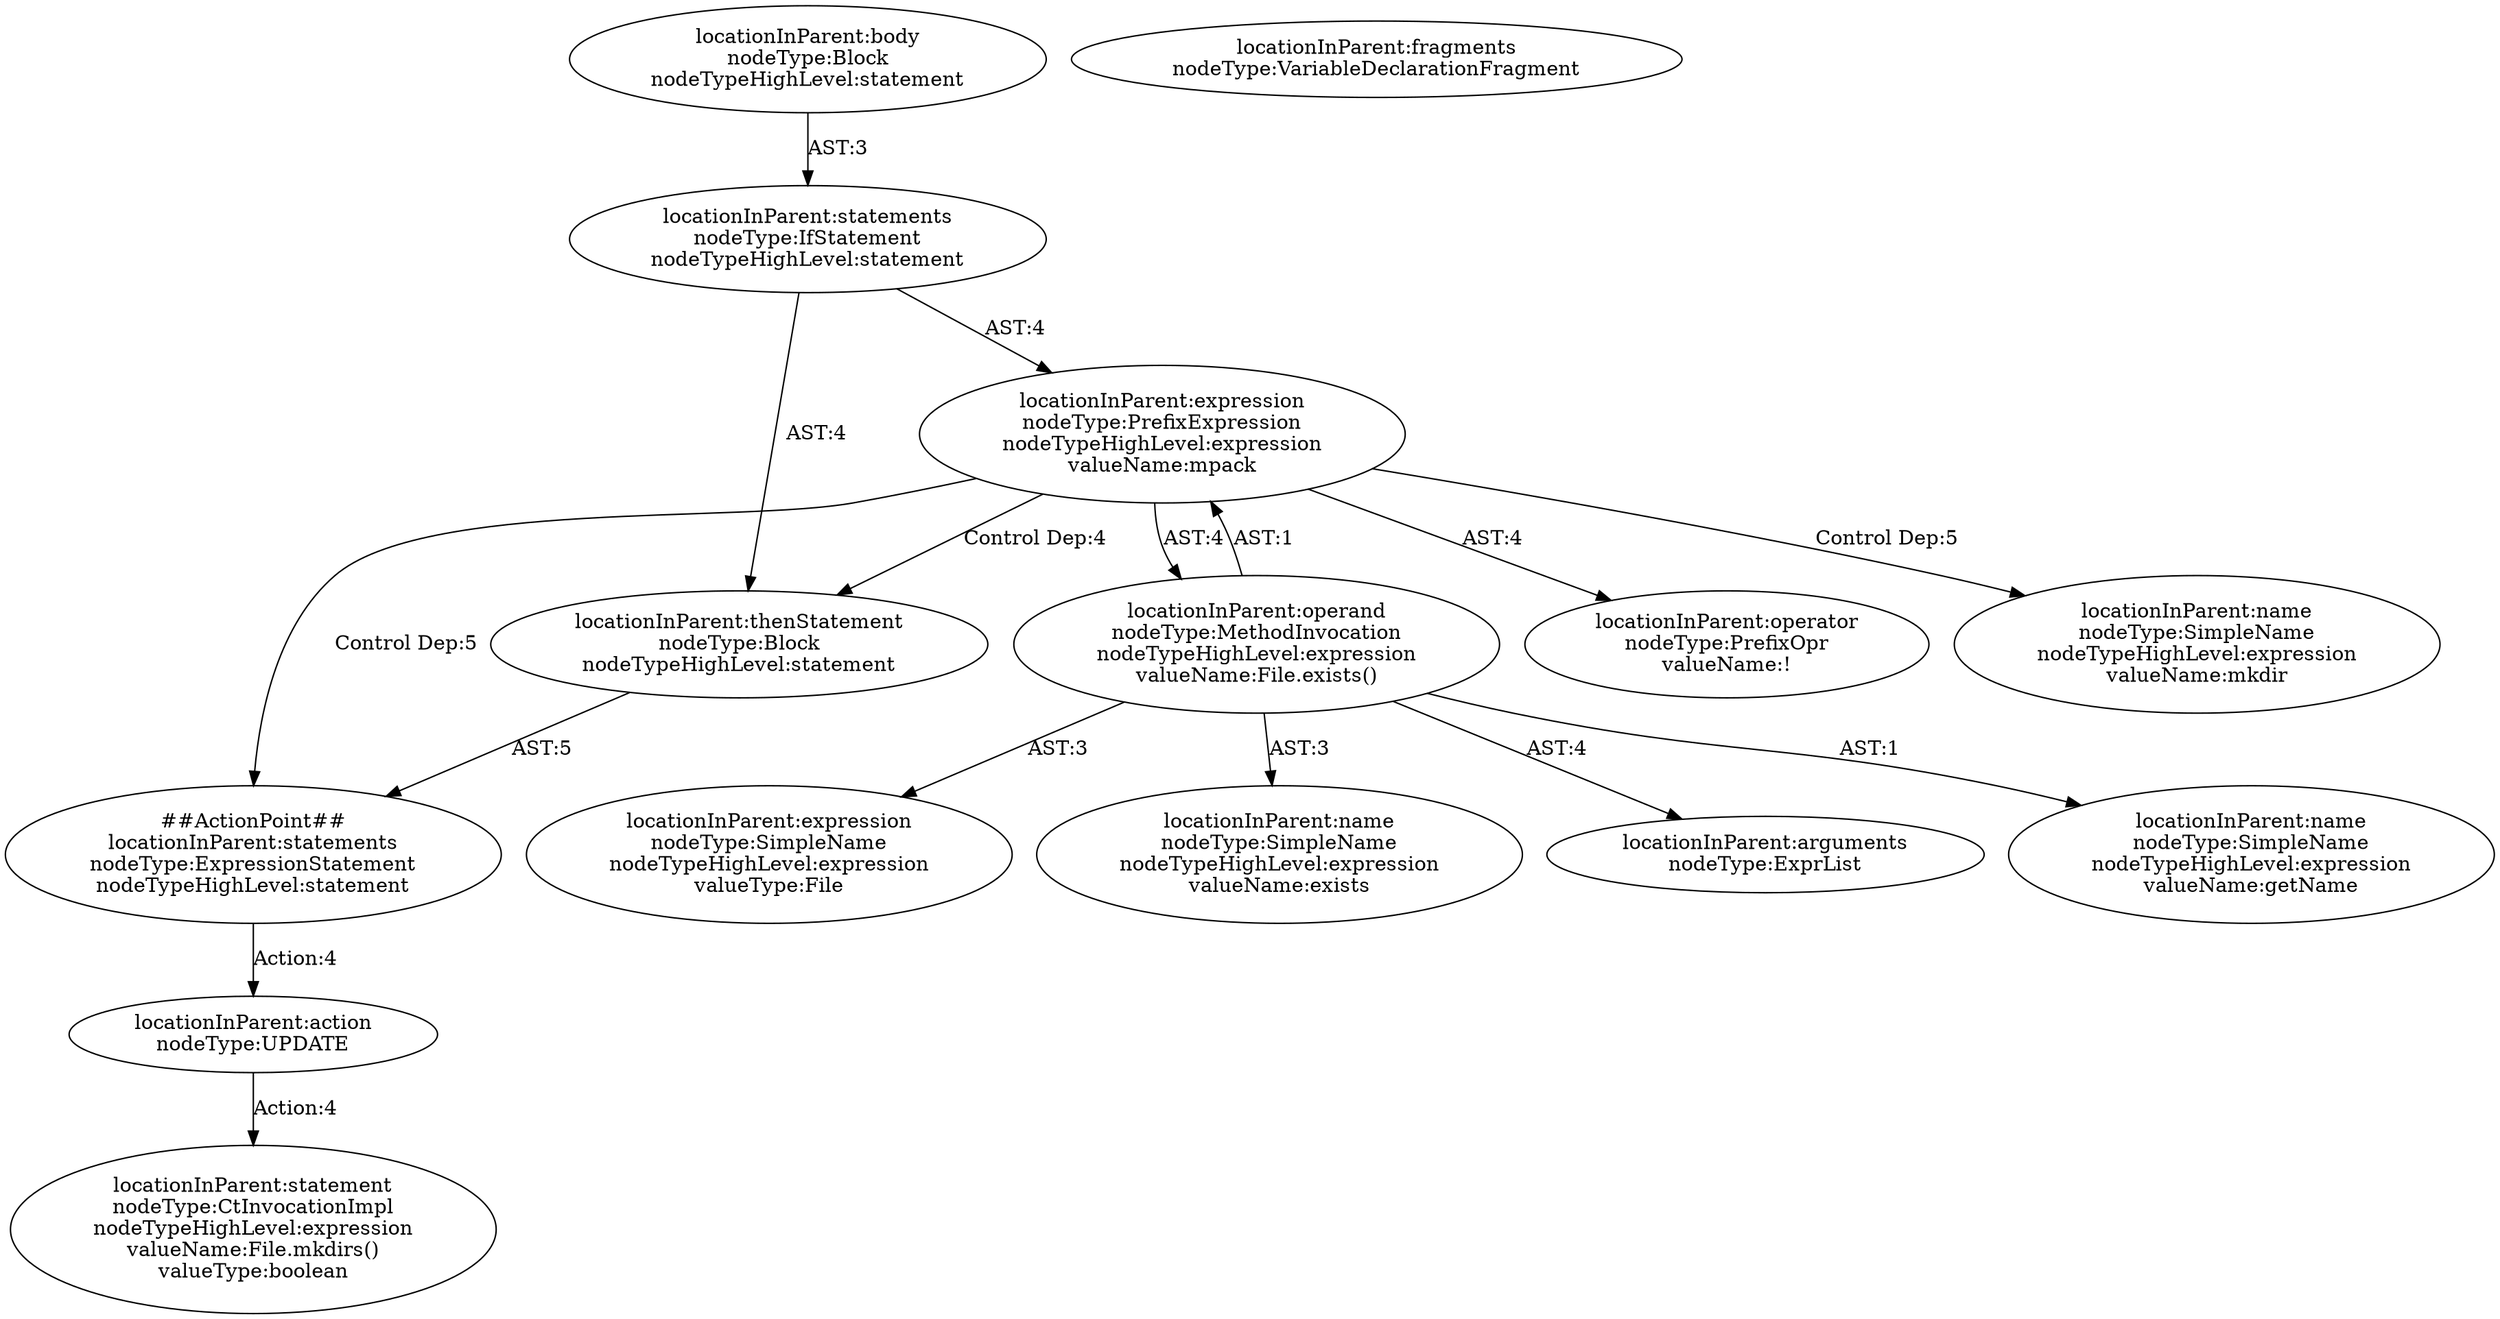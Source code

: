 digraph "Pattern" {
0 [label="##ActionPoint##\nlocationInParent:statements\nnodeType:ExpressionStatement\nnodeTypeHighLevel:statement" shape=ellipse]
1 [label="locationInParent:expression\nnodeType:PrefixExpression\nnodeTypeHighLevel:expression\nvalueName:mpack" shape=ellipse]
2 [label="locationInParent:thenStatement\nnodeType:Block\nnodeTypeHighLevel:statement" shape=ellipse]
3 [label="locationInParent:action\nnodeType:UPDATE" shape=ellipse]
4 [label="locationInParent:statements\nnodeType:IfStatement\nnodeTypeHighLevel:statement" shape=ellipse]
5 [label="locationInParent:operand\nnodeType:MethodInvocation\nnodeTypeHighLevel:expression\nvalueName:File.exists()" shape=ellipse]
6 [label="locationInParent:operator\nnodeType:PrefixOpr\nvalueName:!" shape=ellipse]
7 [label="locationInParent:name\nnodeType:SimpleName\nnodeTypeHighLevel:expression\nvalueName:mkdir" shape=ellipse]
8 [label="locationInParent:body\nnodeType:Block\nnodeTypeHighLevel:statement" shape=ellipse]
9 [label="locationInParent:expression\nnodeType:SimpleName\nnodeTypeHighLevel:expression\nvalueType:File" shape=ellipse]
10 [label="locationInParent:name\nnodeType:SimpleName\nnodeTypeHighLevel:expression\nvalueName:exists" shape=ellipse]
11 [label="locationInParent:arguments\nnodeType:ExprList" shape=ellipse]
12 [label="locationInParent:statement\nnodeType:CtInvocationImpl\nnodeTypeHighLevel:expression\nvalueName:File.mkdirs()\nvalueType:boolean" shape=ellipse]
13 [label="locationInParent:fragments\nnodeType:VariableDeclarationFragment" shape=ellipse]
14 [label="locationInParent:name\nnodeType:SimpleName\nnodeTypeHighLevel:expression\nvalueName:getName" shape=ellipse]
0 -> 3 [label="Action:4"];
1 -> 0 [label="Control Dep:5"];
1 -> 5 [label="AST:4"];
1 -> 6 [label="AST:4"];
1 -> 2 [label="Control Dep:4"];
1 -> 7 [label="Control Dep:5"];
2 -> 0 [label="AST:5"];
3 -> 12 [label="Action:4"];
4 -> 1 [label="AST:4"];
4 -> 2 [label="AST:4"];
5 -> 9 [label="AST:3"];
5 -> 10 [label="AST:3"];
5 -> 11 [label="AST:4"];
5 -> 1 [label="AST:1"];
5 -> 14 [label="AST:1"];
8 -> 4 [label="AST:3"];
}